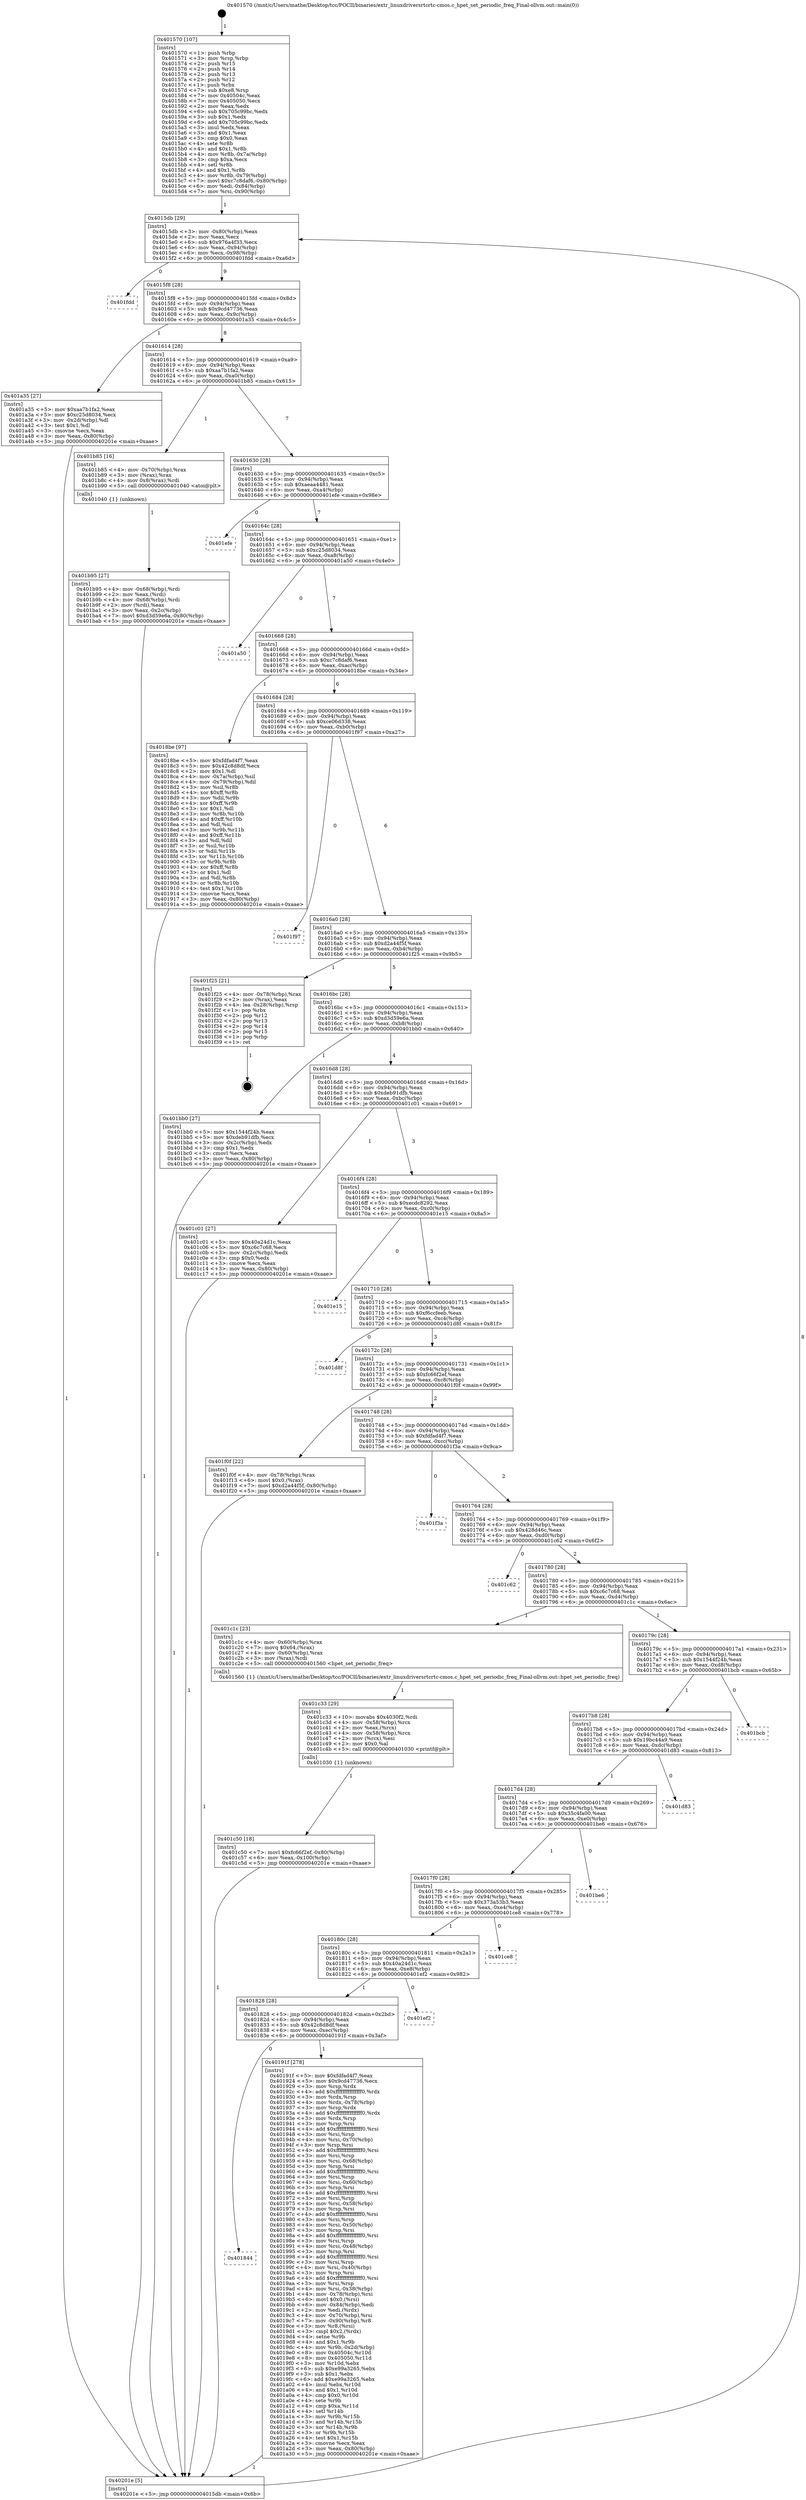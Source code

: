 digraph "0x401570" {
  label = "0x401570 (/mnt/c/Users/mathe/Desktop/tcc/POCII/binaries/extr_linuxdriversrtcrtc-cmos.c_hpet_set_periodic_freq_Final-ollvm.out::main(0))"
  labelloc = "t"
  node[shape=record]

  Entry [label="",width=0.3,height=0.3,shape=circle,fillcolor=black,style=filled]
  "0x4015db" [label="{
     0x4015db [29]\l
     | [instrs]\l
     &nbsp;&nbsp;0x4015db \<+3\>: mov -0x80(%rbp),%eax\l
     &nbsp;&nbsp;0x4015de \<+2\>: mov %eax,%ecx\l
     &nbsp;&nbsp;0x4015e0 \<+6\>: sub $0x976a4f33,%ecx\l
     &nbsp;&nbsp;0x4015e6 \<+6\>: mov %eax,-0x94(%rbp)\l
     &nbsp;&nbsp;0x4015ec \<+6\>: mov %ecx,-0x98(%rbp)\l
     &nbsp;&nbsp;0x4015f2 \<+6\>: je 0000000000401fdd \<main+0xa6d\>\l
  }"]
  "0x401fdd" [label="{
     0x401fdd\l
  }", style=dashed]
  "0x4015f8" [label="{
     0x4015f8 [28]\l
     | [instrs]\l
     &nbsp;&nbsp;0x4015f8 \<+5\>: jmp 00000000004015fd \<main+0x8d\>\l
     &nbsp;&nbsp;0x4015fd \<+6\>: mov -0x94(%rbp),%eax\l
     &nbsp;&nbsp;0x401603 \<+5\>: sub $0x9cd47736,%eax\l
     &nbsp;&nbsp;0x401608 \<+6\>: mov %eax,-0x9c(%rbp)\l
     &nbsp;&nbsp;0x40160e \<+6\>: je 0000000000401a35 \<main+0x4c5\>\l
  }"]
  Exit [label="",width=0.3,height=0.3,shape=circle,fillcolor=black,style=filled,peripheries=2]
  "0x401a35" [label="{
     0x401a35 [27]\l
     | [instrs]\l
     &nbsp;&nbsp;0x401a35 \<+5\>: mov $0xaa7b1fa2,%eax\l
     &nbsp;&nbsp;0x401a3a \<+5\>: mov $0xc25d8034,%ecx\l
     &nbsp;&nbsp;0x401a3f \<+3\>: mov -0x2d(%rbp),%dl\l
     &nbsp;&nbsp;0x401a42 \<+3\>: test $0x1,%dl\l
     &nbsp;&nbsp;0x401a45 \<+3\>: cmovne %ecx,%eax\l
     &nbsp;&nbsp;0x401a48 \<+3\>: mov %eax,-0x80(%rbp)\l
     &nbsp;&nbsp;0x401a4b \<+5\>: jmp 000000000040201e \<main+0xaae\>\l
  }"]
  "0x401614" [label="{
     0x401614 [28]\l
     | [instrs]\l
     &nbsp;&nbsp;0x401614 \<+5\>: jmp 0000000000401619 \<main+0xa9\>\l
     &nbsp;&nbsp;0x401619 \<+6\>: mov -0x94(%rbp),%eax\l
     &nbsp;&nbsp;0x40161f \<+5\>: sub $0xaa7b1fa2,%eax\l
     &nbsp;&nbsp;0x401624 \<+6\>: mov %eax,-0xa0(%rbp)\l
     &nbsp;&nbsp;0x40162a \<+6\>: je 0000000000401b85 \<main+0x615\>\l
  }"]
  "0x401c50" [label="{
     0x401c50 [18]\l
     | [instrs]\l
     &nbsp;&nbsp;0x401c50 \<+7\>: movl $0xfc66f2ef,-0x80(%rbp)\l
     &nbsp;&nbsp;0x401c57 \<+6\>: mov %eax,-0x100(%rbp)\l
     &nbsp;&nbsp;0x401c5d \<+5\>: jmp 000000000040201e \<main+0xaae\>\l
  }"]
  "0x401b85" [label="{
     0x401b85 [16]\l
     | [instrs]\l
     &nbsp;&nbsp;0x401b85 \<+4\>: mov -0x70(%rbp),%rax\l
     &nbsp;&nbsp;0x401b89 \<+3\>: mov (%rax),%rax\l
     &nbsp;&nbsp;0x401b8c \<+4\>: mov 0x8(%rax),%rdi\l
     &nbsp;&nbsp;0x401b90 \<+5\>: call 0000000000401040 \<atoi@plt\>\l
     | [calls]\l
     &nbsp;&nbsp;0x401040 \{1\} (unknown)\l
  }"]
  "0x401630" [label="{
     0x401630 [28]\l
     | [instrs]\l
     &nbsp;&nbsp;0x401630 \<+5\>: jmp 0000000000401635 \<main+0xc5\>\l
     &nbsp;&nbsp;0x401635 \<+6\>: mov -0x94(%rbp),%eax\l
     &nbsp;&nbsp;0x40163b \<+5\>: sub $0xaeaa4481,%eax\l
     &nbsp;&nbsp;0x401640 \<+6\>: mov %eax,-0xa4(%rbp)\l
     &nbsp;&nbsp;0x401646 \<+6\>: je 0000000000401efe \<main+0x98e\>\l
  }"]
  "0x401c33" [label="{
     0x401c33 [29]\l
     | [instrs]\l
     &nbsp;&nbsp;0x401c33 \<+10\>: movabs $0x4030f2,%rdi\l
     &nbsp;&nbsp;0x401c3d \<+4\>: mov -0x58(%rbp),%rcx\l
     &nbsp;&nbsp;0x401c41 \<+2\>: mov %eax,(%rcx)\l
     &nbsp;&nbsp;0x401c43 \<+4\>: mov -0x58(%rbp),%rcx\l
     &nbsp;&nbsp;0x401c47 \<+2\>: mov (%rcx),%esi\l
     &nbsp;&nbsp;0x401c49 \<+2\>: mov $0x0,%al\l
     &nbsp;&nbsp;0x401c4b \<+5\>: call 0000000000401030 \<printf@plt\>\l
     | [calls]\l
     &nbsp;&nbsp;0x401030 \{1\} (unknown)\l
  }"]
  "0x401efe" [label="{
     0x401efe\l
  }", style=dashed]
  "0x40164c" [label="{
     0x40164c [28]\l
     | [instrs]\l
     &nbsp;&nbsp;0x40164c \<+5\>: jmp 0000000000401651 \<main+0xe1\>\l
     &nbsp;&nbsp;0x401651 \<+6\>: mov -0x94(%rbp),%eax\l
     &nbsp;&nbsp;0x401657 \<+5\>: sub $0xc25d8034,%eax\l
     &nbsp;&nbsp;0x40165c \<+6\>: mov %eax,-0xa8(%rbp)\l
     &nbsp;&nbsp;0x401662 \<+6\>: je 0000000000401a50 \<main+0x4e0\>\l
  }"]
  "0x401b95" [label="{
     0x401b95 [27]\l
     | [instrs]\l
     &nbsp;&nbsp;0x401b95 \<+4\>: mov -0x68(%rbp),%rdi\l
     &nbsp;&nbsp;0x401b99 \<+2\>: mov %eax,(%rdi)\l
     &nbsp;&nbsp;0x401b9b \<+4\>: mov -0x68(%rbp),%rdi\l
     &nbsp;&nbsp;0x401b9f \<+2\>: mov (%rdi),%eax\l
     &nbsp;&nbsp;0x401ba1 \<+3\>: mov %eax,-0x2c(%rbp)\l
     &nbsp;&nbsp;0x401ba4 \<+7\>: movl $0xd3d59e6a,-0x80(%rbp)\l
     &nbsp;&nbsp;0x401bab \<+5\>: jmp 000000000040201e \<main+0xaae\>\l
  }"]
  "0x401a50" [label="{
     0x401a50\l
  }", style=dashed]
  "0x401668" [label="{
     0x401668 [28]\l
     | [instrs]\l
     &nbsp;&nbsp;0x401668 \<+5\>: jmp 000000000040166d \<main+0xfd\>\l
     &nbsp;&nbsp;0x40166d \<+6\>: mov -0x94(%rbp),%eax\l
     &nbsp;&nbsp;0x401673 \<+5\>: sub $0xc7c8daf6,%eax\l
     &nbsp;&nbsp;0x401678 \<+6\>: mov %eax,-0xac(%rbp)\l
     &nbsp;&nbsp;0x40167e \<+6\>: je 00000000004018be \<main+0x34e\>\l
  }"]
  "0x401844" [label="{
     0x401844\l
  }", style=dashed]
  "0x4018be" [label="{
     0x4018be [97]\l
     | [instrs]\l
     &nbsp;&nbsp;0x4018be \<+5\>: mov $0xfdfad4f7,%eax\l
     &nbsp;&nbsp;0x4018c3 \<+5\>: mov $0x42c8d8df,%ecx\l
     &nbsp;&nbsp;0x4018c8 \<+2\>: mov $0x1,%dl\l
     &nbsp;&nbsp;0x4018ca \<+4\>: mov -0x7a(%rbp),%sil\l
     &nbsp;&nbsp;0x4018ce \<+4\>: mov -0x79(%rbp),%dil\l
     &nbsp;&nbsp;0x4018d2 \<+3\>: mov %sil,%r8b\l
     &nbsp;&nbsp;0x4018d5 \<+4\>: xor $0xff,%r8b\l
     &nbsp;&nbsp;0x4018d9 \<+3\>: mov %dil,%r9b\l
     &nbsp;&nbsp;0x4018dc \<+4\>: xor $0xff,%r9b\l
     &nbsp;&nbsp;0x4018e0 \<+3\>: xor $0x1,%dl\l
     &nbsp;&nbsp;0x4018e3 \<+3\>: mov %r8b,%r10b\l
     &nbsp;&nbsp;0x4018e6 \<+4\>: and $0xff,%r10b\l
     &nbsp;&nbsp;0x4018ea \<+3\>: and %dl,%sil\l
     &nbsp;&nbsp;0x4018ed \<+3\>: mov %r9b,%r11b\l
     &nbsp;&nbsp;0x4018f0 \<+4\>: and $0xff,%r11b\l
     &nbsp;&nbsp;0x4018f4 \<+3\>: and %dl,%dil\l
     &nbsp;&nbsp;0x4018f7 \<+3\>: or %sil,%r10b\l
     &nbsp;&nbsp;0x4018fa \<+3\>: or %dil,%r11b\l
     &nbsp;&nbsp;0x4018fd \<+3\>: xor %r11b,%r10b\l
     &nbsp;&nbsp;0x401900 \<+3\>: or %r9b,%r8b\l
     &nbsp;&nbsp;0x401903 \<+4\>: xor $0xff,%r8b\l
     &nbsp;&nbsp;0x401907 \<+3\>: or $0x1,%dl\l
     &nbsp;&nbsp;0x40190a \<+3\>: and %dl,%r8b\l
     &nbsp;&nbsp;0x40190d \<+3\>: or %r8b,%r10b\l
     &nbsp;&nbsp;0x401910 \<+4\>: test $0x1,%r10b\l
     &nbsp;&nbsp;0x401914 \<+3\>: cmovne %ecx,%eax\l
     &nbsp;&nbsp;0x401917 \<+3\>: mov %eax,-0x80(%rbp)\l
     &nbsp;&nbsp;0x40191a \<+5\>: jmp 000000000040201e \<main+0xaae\>\l
  }"]
  "0x401684" [label="{
     0x401684 [28]\l
     | [instrs]\l
     &nbsp;&nbsp;0x401684 \<+5\>: jmp 0000000000401689 \<main+0x119\>\l
     &nbsp;&nbsp;0x401689 \<+6\>: mov -0x94(%rbp),%eax\l
     &nbsp;&nbsp;0x40168f \<+5\>: sub $0xce06d338,%eax\l
     &nbsp;&nbsp;0x401694 \<+6\>: mov %eax,-0xb0(%rbp)\l
     &nbsp;&nbsp;0x40169a \<+6\>: je 0000000000401f97 \<main+0xa27\>\l
  }"]
  "0x40201e" [label="{
     0x40201e [5]\l
     | [instrs]\l
     &nbsp;&nbsp;0x40201e \<+5\>: jmp 00000000004015db \<main+0x6b\>\l
  }"]
  "0x401570" [label="{
     0x401570 [107]\l
     | [instrs]\l
     &nbsp;&nbsp;0x401570 \<+1\>: push %rbp\l
     &nbsp;&nbsp;0x401571 \<+3\>: mov %rsp,%rbp\l
     &nbsp;&nbsp;0x401574 \<+2\>: push %r15\l
     &nbsp;&nbsp;0x401576 \<+2\>: push %r14\l
     &nbsp;&nbsp;0x401578 \<+2\>: push %r13\l
     &nbsp;&nbsp;0x40157a \<+2\>: push %r12\l
     &nbsp;&nbsp;0x40157c \<+1\>: push %rbx\l
     &nbsp;&nbsp;0x40157d \<+7\>: sub $0xe8,%rsp\l
     &nbsp;&nbsp;0x401584 \<+7\>: mov 0x40504c,%eax\l
     &nbsp;&nbsp;0x40158b \<+7\>: mov 0x405050,%ecx\l
     &nbsp;&nbsp;0x401592 \<+2\>: mov %eax,%edx\l
     &nbsp;&nbsp;0x401594 \<+6\>: sub $0x705c99bc,%edx\l
     &nbsp;&nbsp;0x40159a \<+3\>: sub $0x1,%edx\l
     &nbsp;&nbsp;0x40159d \<+6\>: add $0x705c99bc,%edx\l
     &nbsp;&nbsp;0x4015a3 \<+3\>: imul %edx,%eax\l
     &nbsp;&nbsp;0x4015a6 \<+3\>: and $0x1,%eax\l
     &nbsp;&nbsp;0x4015a9 \<+3\>: cmp $0x0,%eax\l
     &nbsp;&nbsp;0x4015ac \<+4\>: sete %r8b\l
     &nbsp;&nbsp;0x4015b0 \<+4\>: and $0x1,%r8b\l
     &nbsp;&nbsp;0x4015b4 \<+4\>: mov %r8b,-0x7a(%rbp)\l
     &nbsp;&nbsp;0x4015b8 \<+3\>: cmp $0xa,%ecx\l
     &nbsp;&nbsp;0x4015bb \<+4\>: setl %r8b\l
     &nbsp;&nbsp;0x4015bf \<+4\>: and $0x1,%r8b\l
     &nbsp;&nbsp;0x4015c3 \<+4\>: mov %r8b,-0x79(%rbp)\l
     &nbsp;&nbsp;0x4015c7 \<+7\>: movl $0xc7c8daf6,-0x80(%rbp)\l
     &nbsp;&nbsp;0x4015ce \<+6\>: mov %edi,-0x84(%rbp)\l
     &nbsp;&nbsp;0x4015d4 \<+7\>: mov %rsi,-0x90(%rbp)\l
  }"]
  "0x40191f" [label="{
     0x40191f [278]\l
     | [instrs]\l
     &nbsp;&nbsp;0x40191f \<+5\>: mov $0xfdfad4f7,%eax\l
     &nbsp;&nbsp;0x401924 \<+5\>: mov $0x9cd47736,%ecx\l
     &nbsp;&nbsp;0x401929 \<+3\>: mov %rsp,%rdx\l
     &nbsp;&nbsp;0x40192c \<+4\>: add $0xfffffffffffffff0,%rdx\l
     &nbsp;&nbsp;0x401930 \<+3\>: mov %rdx,%rsp\l
     &nbsp;&nbsp;0x401933 \<+4\>: mov %rdx,-0x78(%rbp)\l
     &nbsp;&nbsp;0x401937 \<+3\>: mov %rsp,%rdx\l
     &nbsp;&nbsp;0x40193a \<+4\>: add $0xfffffffffffffff0,%rdx\l
     &nbsp;&nbsp;0x40193e \<+3\>: mov %rdx,%rsp\l
     &nbsp;&nbsp;0x401941 \<+3\>: mov %rsp,%rsi\l
     &nbsp;&nbsp;0x401944 \<+4\>: add $0xfffffffffffffff0,%rsi\l
     &nbsp;&nbsp;0x401948 \<+3\>: mov %rsi,%rsp\l
     &nbsp;&nbsp;0x40194b \<+4\>: mov %rsi,-0x70(%rbp)\l
     &nbsp;&nbsp;0x40194f \<+3\>: mov %rsp,%rsi\l
     &nbsp;&nbsp;0x401952 \<+4\>: add $0xfffffffffffffff0,%rsi\l
     &nbsp;&nbsp;0x401956 \<+3\>: mov %rsi,%rsp\l
     &nbsp;&nbsp;0x401959 \<+4\>: mov %rsi,-0x68(%rbp)\l
     &nbsp;&nbsp;0x40195d \<+3\>: mov %rsp,%rsi\l
     &nbsp;&nbsp;0x401960 \<+4\>: add $0xfffffffffffffff0,%rsi\l
     &nbsp;&nbsp;0x401964 \<+3\>: mov %rsi,%rsp\l
     &nbsp;&nbsp;0x401967 \<+4\>: mov %rsi,-0x60(%rbp)\l
     &nbsp;&nbsp;0x40196b \<+3\>: mov %rsp,%rsi\l
     &nbsp;&nbsp;0x40196e \<+4\>: add $0xfffffffffffffff0,%rsi\l
     &nbsp;&nbsp;0x401972 \<+3\>: mov %rsi,%rsp\l
     &nbsp;&nbsp;0x401975 \<+4\>: mov %rsi,-0x58(%rbp)\l
     &nbsp;&nbsp;0x401979 \<+3\>: mov %rsp,%rsi\l
     &nbsp;&nbsp;0x40197c \<+4\>: add $0xfffffffffffffff0,%rsi\l
     &nbsp;&nbsp;0x401980 \<+3\>: mov %rsi,%rsp\l
     &nbsp;&nbsp;0x401983 \<+4\>: mov %rsi,-0x50(%rbp)\l
     &nbsp;&nbsp;0x401987 \<+3\>: mov %rsp,%rsi\l
     &nbsp;&nbsp;0x40198a \<+4\>: add $0xfffffffffffffff0,%rsi\l
     &nbsp;&nbsp;0x40198e \<+3\>: mov %rsi,%rsp\l
     &nbsp;&nbsp;0x401991 \<+4\>: mov %rsi,-0x48(%rbp)\l
     &nbsp;&nbsp;0x401995 \<+3\>: mov %rsp,%rsi\l
     &nbsp;&nbsp;0x401998 \<+4\>: add $0xfffffffffffffff0,%rsi\l
     &nbsp;&nbsp;0x40199c \<+3\>: mov %rsi,%rsp\l
     &nbsp;&nbsp;0x40199f \<+4\>: mov %rsi,-0x40(%rbp)\l
     &nbsp;&nbsp;0x4019a3 \<+3\>: mov %rsp,%rsi\l
     &nbsp;&nbsp;0x4019a6 \<+4\>: add $0xfffffffffffffff0,%rsi\l
     &nbsp;&nbsp;0x4019aa \<+3\>: mov %rsi,%rsp\l
     &nbsp;&nbsp;0x4019ad \<+4\>: mov %rsi,-0x38(%rbp)\l
     &nbsp;&nbsp;0x4019b1 \<+4\>: mov -0x78(%rbp),%rsi\l
     &nbsp;&nbsp;0x4019b5 \<+6\>: movl $0x0,(%rsi)\l
     &nbsp;&nbsp;0x4019bb \<+6\>: mov -0x84(%rbp),%edi\l
     &nbsp;&nbsp;0x4019c1 \<+2\>: mov %edi,(%rdx)\l
     &nbsp;&nbsp;0x4019c3 \<+4\>: mov -0x70(%rbp),%rsi\l
     &nbsp;&nbsp;0x4019c7 \<+7\>: mov -0x90(%rbp),%r8\l
     &nbsp;&nbsp;0x4019ce \<+3\>: mov %r8,(%rsi)\l
     &nbsp;&nbsp;0x4019d1 \<+3\>: cmpl $0x2,(%rdx)\l
     &nbsp;&nbsp;0x4019d4 \<+4\>: setne %r9b\l
     &nbsp;&nbsp;0x4019d8 \<+4\>: and $0x1,%r9b\l
     &nbsp;&nbsp;0x4019dc \<+4\>: mov %r9b,-0x2d(%rbp)\l
     &nbsp;&nbsp;0x4019e0 \<+8\>: mov 0x40504c,%r10d\l
     &nbsp;&nbsp;0x4019e8 \<+8\>: mov 0x405050,%r11d\l
     &nbsp;&nbsp;0x4019f0 \<+3\>: mov %r10d,%ebx\l
     &nbsp;&nbsp;0x4019f3 \<+6\>: sub $0xe99a3265,%ebx\l
     &nbsp;&nbsp;0x4019f9 \<+3\>: sub $0x1,%ebx\l
     &nbsp;&nbsp;0x4019fc \<+6\>: add $0xe99a3265,%ebx\l
     &nbsp;&nbsp;0x401a02 \<+4\>: imul %ebx,%r10d\l
     &nbsp;&nbsp;0x401a06 \<+4\>: and $0x1,%r10d\l
     &nbsp;&nbsp;0x401a0a \<+4\>: cmp $0x0,%r10d\l
     &nbsp;&nbsp;0x401a0e \<+4\>: sete %r9b\l
     &nbsp;&nbsp;0x401a12 \<+4\>: cmp $0xa,%r11d\l
     &nbsp;&nbsp;0x401a16 \<+4\>: setl %r14b\l
     &nbsp;&nbsp;0x401a1a \<+3\>: mov %r9b,%r15b\l
     &nbsp;&nbsp;0x401a1d \<+3\>: and %r14b,%r15b\l
     &nbsp;&nbsp;0x401a20 \<+3\>: xor %r14b,%r9b\l
     &nbsp;&nbsp;0x401a23 \<+3\>: or %r9b,%r15b\l
     &nbsp;&nbsp;0x401a26 \<+4\>: test $0x1,%r15b\l
     &nbsp;&nbsp;0x401a2a \<+3\>: cmovne %ecx,%eax\l
     &nbsp;&nbsp;0x401a2d \<+3\>: mov %eax,-0x80(%rbp)\l
     &nbsp;&nbsp;0x401a30 \<+5\>: jmp 000000000040201e \<main+0xaae\>\l
  }"]
  "0x401f97" [label="{
     0x401f97\l
  }", style=dashed]
  "0x4016a0" [label="{
     0x4016a0 [28]\l
     | [instrs]\l
     &nbsp;&nbsp;0x4016a0 \<+5\>: jmp 00000000004016a5 \<main+0x135\>\l
     &nbsp;&nbsp;0x4016a5 \<+6\>: mov -0x94(%rbp),%eax\l
     &nbsp;&nbsp;0x4016ab \<+5\>: sub $0xd2a44f5f,%eax\l
     &nbsp;&nbsp;0x4016b0 \<+6\>: mov %eax,-0xb4(%rbp)\l
     &nbsp;&nbsp;0x4016b6 \<+6\>: je 0000000000401f25 \<main+0x9b5\>\l
  }"]
  "0x401828" [label="{
     0x401828 [28]\l
     | [instrs]\l
     &nbsp;&nbsp;0x401828 \<+5\>: jmp 000000000040182d \<main+0x2bd\>\l
     &nbsp;&nbsp;0x40182d \<+6\>: mov -0x94(%rbp),%eax\l
     &nbsp;&nbsp;0x401833 \<+5\>: sub $0x42c8d8df,%eax\l
     &nbsp;&nbsp;0x401838 \<+6\>: mov %eax,-0xec(%rbp)\l
     &nbsp;&nbsp;0x40183e \<+6\>: je 000000000040191f \<main+0x3af\>\l
  }"]
  "0x401f25" [label="{
     0x401f25 [21]\l
     | [instrs]\l
     &nbsp;&nbsp;0x401f25 \<+4\>: mov -0x78(%rbp),%rax\l
     &nbsp;&nbsp;0x401f29 \<+2\>: mov (%rax),%eax\l
     &nbsp;&nbsp;0x401f2b \<+4\>: lea -0x28(%rbp),%rsp\l
     &nbsp;&nbsp;0x401f2f \<+1\>: pop %rbx\l
     &nbsp;&nbsp;0x401f30 \<+2\>: pop %r12\l
     &nbsp;&nbsp;0x401f32 \<+2\>: pop %r13\l
     &nbsp;&nbsp;0x401f34 \<+2\>: pop %r14\l
     &nbsp;&nbsp;0x401f36 \<+2\>: pop %r15\l
     &nbsp;&nbsp;0x401f38 \<+1\>: pop %rbp\l
     &nbsp;&nbsp;0x401f39 \<+1\>: ret\l
  }"]
  "0x4016bc" [label="{
     0x4016bc [28]\l
     | [instrs]\l
     &nbsp;&nbsp;0x4016bc \<+5\>: jmp 00000000004016c1 \<main+0x151\>\l
     &nbsp;&nbsp;0x4016c1 \<+6\>: mov -0x94(%rbp),%eax\l
     &nbsp;&nbsp;0x4016c7 \<+5\>: sub $0xd3d59e6a,%eax\l
     &nbsp;&nbsp;0x4016cc \<+6\>: mov %eax,-0xb8(%rbp)\l
     &nbsp;&nbsp;0x4016d2 \<+6\>: je 0000000000401bb0 \<main+0x640\>\l
  }"]
  "0x401ef2" [label="{
     0x401ef2\l
  }", style=dashed]
  "0x401bb0" [label="{
     0x401bb0 [27]\l
     | [instrs]\l
     &nbsp;&nbsp;0x401bb0 \<+5\>: mov $0x1544f24b,%eax\l
     &nbsp;&nbsp;0x401bb5 \<+5\>: mov $0xdeb91dfb,%ecx\l
     &nbsp;&nbsp;0x401bba \<+3\>: mov -0x2c(%rbp),%edx\l
     &nbsp;&nbsp;0x401bbd \<+3\>: cmp $0x1,%edx\l
     &nbsp;&nbsp;0x401bc0 \<+3\>: cmovl %ecx,%eax\l
     &nbsp;&nbsp;0x401bc3 \<+3\>: mov %eax,-0x80(%rbp)\l
     &nbsp;&nbsp;0x401bc6 \<+5\>: jmp 000000000040201e \<main+0xaae\>\l
  }"]
  "0x4016d8" [label="{
     0x4016d8 [28]\l
     | [instrs]\l
     &nbsp;&nbsp;0x4016d8 \<+5\>: jmp 00000000004016dd \<main+0x16d\>\l
     &nbsp;&nbsp;0x4016dd \<+6\>: mov -0x94(%rbp),%eax\l
     &nbsp;&nbsp;0x4016e3 \<+5\>: sub $0xdeb91dfb,%eax\l
     &nbsp;&nbsp;0x4016e8 \<+6\>: mov %eax,-0xbc(%rbp)\l
     &nbsp;&nbsp;0x4016ee \<+6\>: je 0000000000401c01 \<main+0x691\>\l
  }"]
  "0x40180c" [label="{
     0x40180c [28]\l
     | [instrs]\l
     &nbsp;&nbsp;0x40180c \<+5\>: jmp 0000000000401811 \<main+0x2a1\>\l
     &nbsp;&nbsp;0x401811 \<+6\>: mov -0x94(%rbp),%eax\l
     &nbsp;&nbsp;0x401817 \<+5\>: sub $0x40a24d1c,%eax\l
     &nbsp;&nbsp;0x40181c \<+6\>: mov %eax,-0xe8(%rbp)\l
     &nbsp;&nbsp;0x401822 \<+6\>: je 0000000000401ef2 \<main+0x982\>\l
  }"]
  "0x401c01" [label="{
     0x401c01 [27]\l
     | [instrs]\l
     &nbsp;&nbsp;0x401c01 \<+5\>: mov $0x40a24d1c,%eax\l
     &nbsp;&nbsp;0x401c06 \<+5\>: mov $0xc6c7c68,%ecx\l
     &nbsp;&nbsp;0x401c0b \<+3\>: mov -0x2c(%rbp),%edx\l
     &nbsp;&nbsp;0x401c0e \<+3\>: cmp $0x0,%edx\l
     &nbsp;&nbsp;0x401c11 \<+3\>: cmove %ecx,%eax\l
     &nbsp;&nbsp;0x401c14 \<+3\>: mov %eax,-0x80(%rbp)\l
     &nbsp;&nbsp;0x401c17 \<+5\>: jmp 000000000040201e \<main+0xaae\>\l
  }"]
  "0x4016f4" [label="{
     0x4016f4 [28]\l
     | [instrs]\l
     &nbsp;&nbsp;0x4016f4 \<+5\>: jmp 00000000004016f9 \<main+0x189\>\l
     &nbsp;&nbsp;0x4016f9 \<+6\>: mov -0x94(%rbp),%eax\l
     &nbsp;&nbsp;0x4016ff \<+5\>: sub $0xecdc8292,%eax\l
     &nbsp;&nbsp;0x401704 \<+6\>: mov %eax,-0xc0(%rbp)\l
     &nbsp;&nbsp;0x40170a \<+6\>: je 0000000000401e15 \<main+0x8a5\>\l
  }"]
  "0x401ce8" [label="{
     0x401ce8\l
  }", style=dashed]
  "0x401e15" [label="{
     0x401e15\l
  }", style=dashed]
  "0x401710" [label="{
     0x401710 [28]\l
     | [instrs]\l
     &nbsp;&nbsp;0x401710 \<+5\>: jmp 0000000000401715 \<main+0x1a5\>\l
     &nbsp;&nbsp;0x401715 \<+6\>: mov -0x94(%rbp),%eax\l
     &nbsp;&nbsp;0x40171b \<+5\>: sub $0xf6ccfeeb,%eax\l
     &nbsp;&nbsp;0x401720 \<+6\>: mov %eax,-0xc4(%rbp)\l
     &nbsp;&nbsp;0x401726 \<+6\>: je 0000000000401d8f \<main+0x81f\>\l
  }"]
  "0x4017f0" [label="{
     0x4017f0 [28]\l
     | [instrs]\l
     &nbsp;&nbsp;0x4017f0 \<+5\>: jmp 00000000004017f5 \<main+0x285\>\l
     &nbsp;&nbsp;0x4017f5 \<+6\>: mov -0x94(%rbp),%eax\l
     &nbsp;&nbsp;0x4017fb \<+5\>: sub $0x373a53b3,%eax\l
     &nbsp;&nbsp;0x401800 \<+6\>: mov %eax,-0xe4(%rbp)\l
     &nbsp;&nbsp;0x401806 \<+6\>: je 0000000000401ce8 \<main+0x778\>\l
  }"]
  "0x401d8f" [label="{
     0x401d8f\l
  }", style=dashed]
  "0x40172c" [label="{
     0x40172c [28]\l
     | [instrs]\l
     &nbsp;&nbsp;0x40172c \<+5\>: jmp 0000000000401731 \<main+0x1c1\>\l
     &nbsp;&nbsp;0x401731 \<+6\>: mov -0x94(%rbp),%eax\l
     &nbsp;&nbsp;0x401737 \<+5\>: sub $0xfc66f2ef,%eax\l
     &nbsp;&nbsp;0x40173c \<+6\>: mov %eax,-0xc8(%rbp)\l
     &nbsp;&nbsp;0x401742 \<+6\>: je 0000000000401f0f \<main+0x99f\>\l
  }"]
  "0x401be6" [label="{
     0x401be6\l
  }", style=dashed]
  "0x401f0f" [label="{
     0x401f0f [22]\l
     | [instrs]\l
     &nbsp;&nbsp;0x401f0f \<+4\>: mov -0x78(%rbp),%rax\l
     &nbsp;&nbsp;0x401f13 \<+6\>: movl $0x0,(%rax)\l
     &nbsp;&nbsp;0x401f19 \<+7\>: movl $0xd2a44f5f,-0x80(%rbp)\l
     &nbsp;&nbsp;0x401f20 \<+5\>: jmp 000000000040201e \<main+0xaae\>\l
  }"]
  "0x401748" [label="{
     0x401748 [28]\l
     | [instrs]\l
     &nbsp;&nbsp;0x401748 \<+5\>: jmp 000000000040174d \<main+0x1dd\>\l
     &nbsp;&nbsp;0x40174d \<+6\>: mov -0x94(%rbp),%eax\l
     &nbsp;&nbsp;0x401753 \<+5\>: sub $0xfdfad4f7,%eax\l
     &nbsp;&nbsp;0x401758 \<+6\>: mov %eax,-0xcc(%rbp)\l
     &nbsp;&nbsp;0x40175e \<+6\>: je 0000000000401f3a \<main+0x9ca\>\l
  }"]
  "0x4017d4" [label="{
     0x4017d4 [28]\l
     | [instrs]\l
     &nbsp;&nbsp;0x4017d4 \<+5\>: jmp 00000000004017d9 \<main+0x269\>\l
     &nbsp;&nbsp;0x4017d9 \<+6\>: mov -0x94(%rbp),%eax\l
     &nbsp;&nbsp;0x4017df \<+5\>: sub $0x35c4fa00,%eax\l
     &nbsp;&nbsp;0x4017e4 \<+6\>: mov %eax,-0xe0(%rbp)\l
     &nbsp;&nbsp;0x4017ea \<+6\>: je 0000000000401be6 \<main+0x676\>\l
  }"]
  "0x401f3a" [label="{
     0x401f3a\l
  }", style=dashed]
  "0x401764" [label="{
     0x401764 [28]\l
     | [instrs]\l
     &nbsp;&nbsp;0x401764 \<+5\>: jmp 0000000000401769 \<main+0x1f9\>\l
     &nbsp;&nbsp;0x401769 \<+6\>: mov -0x94(%rbp),%eax\l
     &nbsp;&nbsp;0x40176f \<+5\>: sub $0x428d46c,%eax\l
     &nbsp;&nbsp;0x401774 \<+6\>: mov %eax,-0xd0(%rbp)\l
     &nbsp;&nbsp;0x40177a \<+6\>: je 0000000000401c62 \<main+0x6f2\>\l
  }"]
  "0x401d83" [label="{
     0x401d83\l
  }", style=dashed]
  "0x401c62" [label="{
     0x401c62\l
  }", style=dashed]
  "0x401780" [label="{
     0x401780 [28]\l
     | [instrs]\l
     &nbsp;&nbsp;0x401780 \<+5\>: jmp 0000000000401785 \<main+0x215\>\l
     &nbsp;&nbsp;0x401785 \<+6\>: mov -0x94(%rbp),%eax\l
     &nbsp;&nbsp;0x40178b \<+5\>: sub $0xc6c7c68,%eax\l
     &nbsp;&nbsp;0x401790 \<+6\>: mov %eax,-0xd4(%rbp)\l
     &nbsp;&nbsp;0x401796 \<+6\>: je 0000000000401c1c \<main+0x6ac\>\l
  }"]
  "0x4017b8" [label="{
     0x4017b8 [28]\l
     | [instrs]\l
     &nbsp;&nbsp;0x4017b8 \<+5\>: jmp 00000000004017bd \<main+0x24d\>\l
     &nbsp;&nbsp;0x4017bd \<+6\>: mov -0x94(%rbp),%eax\l
     &nbsp;&nbsp;0x4017c3 \<+5\>: sub $0x19bc44a9,%eax\l
     &nbsp;&nbsp;0x4017c8 \<+6\>: mov %eax,-0xdc(%rbp)\l
     &nbsp;&nbsp;0x4017ce \<+6\>: je 0000000000401d83 \<main+0x813\>\l
  }"]
  "0x401c1c" [label="{
     0x401c1c [23]\l
     | [instrs]\l
     &nbsp;&nbsp;0x401c1c \<+4\>: mov -0x60(%rbp),%rax\l
     &nbsp;&nbsp;0x401c20 \<+7\>: movq $0x64,(%rax)\l
     &nbsp;&nbsp;0x401c27 \<+4\>: mov -0x60(%rbp),%rax\l
     &nbsp;&nbsp;0x401c2b \<+3\>: mov (%rax),%rdi\l
     &nbsp;&nbsp;0x401c2e \<+5\>: call 0000000000401560 \<hpet_set_periodic_freq\>\l
     | [calls]\l
     &nbsp;&nbsp;0x401560 \{1\} (/mnt/c/Users/mathe/Desktop/tcc/POCII/binaries/extr_linuxdriversrtcrtc-cmos.c_hpet_set_periodic_freq_Final-ollvm.out::hpet_set_periodic_freq)\l
  }"]
  "0x40179c" [label="{
     0x40179c [28]\l
     | [instrs]\l
     &nbsp;&nbsp;0x40179c \<+5\>: jmp 00000000004017a1 \<main+0x231\>\l
     &nbsp;&nbsp;0x4017a1 \<+6\>: mov -0x94(%rbp),%eax\l
     &nbsp;&nbsp;0x4017a7 \<+5\>: sub $0x1544f24b,%eax\l
     &nbsp;&nbsp;0x4017ac \<+6\>: mov %eax,-0xd8(%rbp)\l
     &nbsp;&nbsp;0x4017b2 \<+6\>: je 0000000000401bcb \<main+0x65b\>\l
  }"]
  "0x401bcb" [label="{
     0x401bcb\l
  }", style=dashed]
  Entry -> "0x401570" [label=" 1"]
  "0x4015db" -> "0x401fdd" [label=" 0"]
  "0x4015db" -> "0x4015f8" [label=" 9"]
  "0x401f25" -> Exit [label=" 1"]
  "0x4015f8" -> "0x401a35" [label=" 1"]
  "0x4015f8" -> "0x401614" [label=" 8"]
  "0x401f0f" -> "0x40201e" [label=" 1"]
  "0x401614" -> "0x401b85" [label=" 1"]
  "0x401614" -> "0x401630" [label=" 7"]
  "0x401c50" -> "0x40201e" [label=" 1"]
  "0x401630" -> "0x401efe" [label=" 0"]
  "0x401630" -> "0x40164c" [label=" 7"]
  "0x401c33" -> "0x401c50" [label=" 1"]
  "0x40164c" -> "0x401a50" [label=" 0"]
  "0x40164c" -> "0x401668" [label=" 7"]
  "0x401c1c" -> "0x401c33" [label=" 1"]
  "0x401668" -> "0x4018be" [label=" 1"]
  "0x401668" -> "0x401684" [label=" 6"]
  "0x4018be" -> "0x40201e" [label=" 1"]
  "0x401570" -> "0x4015db" [label=" 1"]
  "0x40201e" -> "0x4015db" [label=" 8"]
  "0x401bb0" -> "0x40201e" [label=" 1"]
  "0x401684" -> "0x401f97" [label=" 0"]
  "0x401684" -> "0x4016a0" [label=" 6"]
  "0x401b95" -> "0x40201e" [label=" 1"]
  "0x4016a0" -> "0x401f25" [label=" 1"]
  "0x4016a0" -> "0x4016bc" [label=" 5"]
  "0x401a35" -> "0x40201e" [label=" 1"]
  "0x4016bc" -> "0x401bb0" [label=" 1"]
  "0x4016bc" -> "0x4016d8" [label=" 4"]
  "0x40191f" -> "0x40201e" [label=" 1"]
  "0x4016d8" -> "0x401c01" [label=" 1"]
  "0x4016d8" -> "0x4016f4" [label=" 3"]
  "0x401828" -> "0x401844" [label=" 0"]
  "0x4016f4" -> "0x401e15" [label=" 0"]
  "0x4016f4" -> "0x401710" [label=" 3"]
  "0x401828" -> "0x40191f" [label=" 1"]
  "0x401710" -> "0x401d8f" [label=" 0"]
  "0x401710" -> "0x40172c" [label=" 3"]
  "0x40180c" -> "0x401828" [label=" 1"]
  "0x40172c" -> "0x401f0f" [label=" 1"]
  "0x40172c" -> "0x401748" [label=" 2"]
  "0x40180c" -> "0x401ef2" [label=" 0"]
  "0x401748" -> "0x401f3a" [label=" 0"]
  "0x401748" -> "0x401764" [label=" 2"]
  "0x4017f0" -> "0x40180c" [label=" 1"]
  "0x401764" -> "0x401c62" [label=" 0"]
  "0x401764" -> "0x401780" [label=" 2"]
  "0x4017f0" -> "0x401ce8" [label=" 0"]
  "0x401780" -> "0x401c1c" [label=" 1"]
  "0x401780" -> "0x40179c" [label=" 1"]
  "0x4017d4" -> "0x4017f0" [label=" 1"]
  "0x40179c" -> "0x401bcb" [label=" 0"]
  "0x40179c" -> "0x4017b8" [label=" 1"]
  "0x401b85" -> "0x401b95" [label=" 1"]
  "0x4017b8" -> "0x401d83" [label=" 0"]
  "0x4017b8" -> "0x4017d4" [label=" 1"]
  "0x401c01" -> "0x40201e" [label=" 1"]
  "0x4017d4" -> "0x401be6" [label=" 0"]
}
